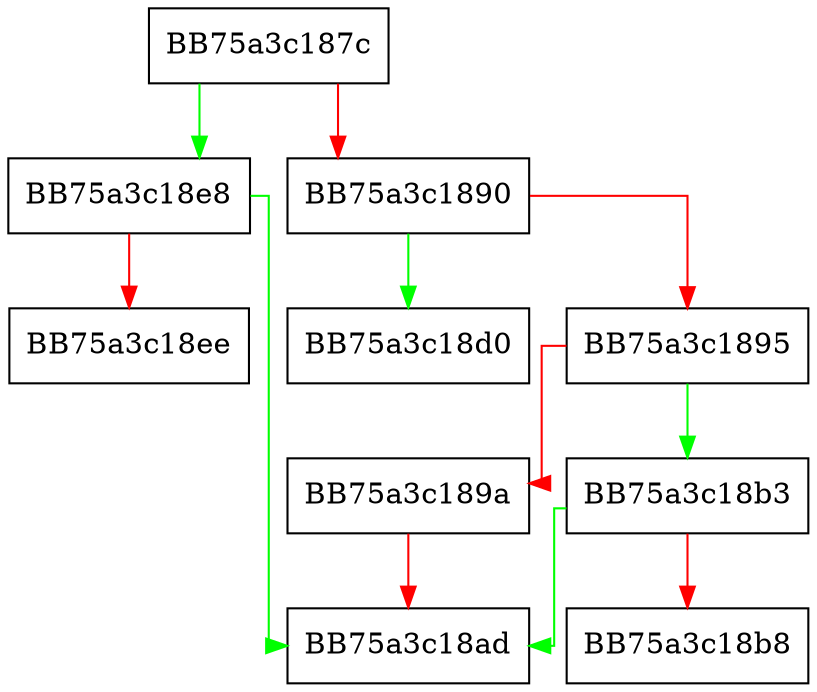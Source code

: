 digraph MpHashCalcDigestImpl {
  node [shape="box"];
  graph [splines=ortho];
  BB75a3c187c -> BB75a3c18e8 [color="green"];
  BB75a3c187c -> BB75a3c1890 [color="red"];
  BB75a3c1890 -> BB75a3c18d0 [color="green"];
  BB75a3c1890 -> BB75a3c1895 [color="red"];
  BB75a3c1895 -> BB75a3c18b3 [color="green"];
  BB75a3c1895 -> BB75a3c189a [color="red"];
  BB75a3c189a -> BB75a3c18ad [color="red"];
  BB75a3c18b3 -> BB75a3c18ad [color="green"];
  BB75a3c18b3 -> BB75a3c18b8 [color="red"];
  BB75a3c18e8 -> BB75a3c18ad [color="green"];
  BB75a3c18e8 -> BB75a3c18ee [color="red"];
}